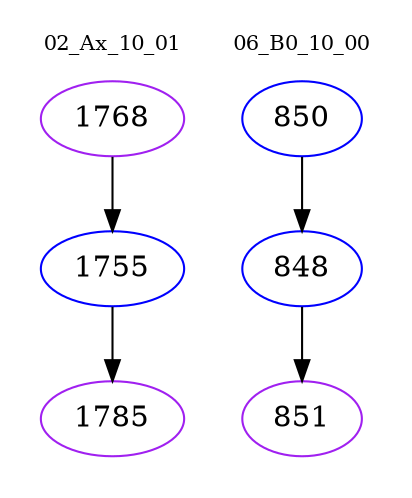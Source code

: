 digraph{
subgraph cluster_0 {
color = white
label = "02_Ax_10_01";
fontsize=10;
T0_1768 [label="1768", color="purple"]
T0_1768 -> T0_1755 [color="black"]
T0_1755 [label="1755", color="blue"]
T0_1755 -> T0_1785 [color="black"]
T0_1785 [label="1785", color="purple"]
}
subgraph cluster_1 {
color = white
label = "06_B0_10_00";
fontsize=10;
T1_850 [label="850", color="blue"]
T1_850 -> T1_848 [color="black"]
T1_848 [label="848", color="blue"]
T1_848 -> T1_851 [color="black"]
T1_851 [label="851", color="purple"]
}
}
